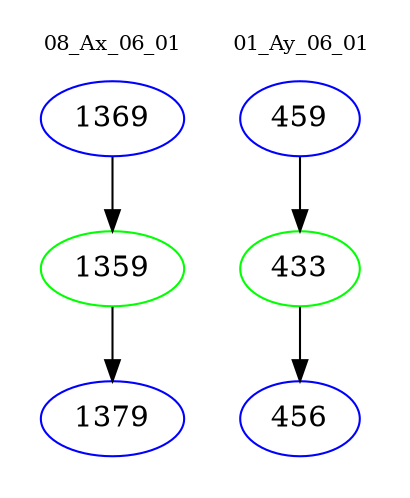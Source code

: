 digraph{
subgraph cluster_0 {
color = white
label = "08_Ax_06_01";
fontsize=10;
T0_1369 [label="1369", color="blue"]
T0_1369 -> T0_1359 [color="black"]
T0_1359 [label="1359", color="green"]
T0_1359 -> T0_1379 [color="black"]
T0_1379 [label="1379", color="blue"]
}
subgraph cluster_1 {
color = white
label = "01_Ay_06_01";
fontsize=10;
T1_459 [label="459", color="blue"]
T1_459 -> T1_433 [color="black"]
T1_433 [label="433", color="green"]
T1_433 -> T1_456 [color="black"]
T1_456 [label="456", color="blue"]
}
}
